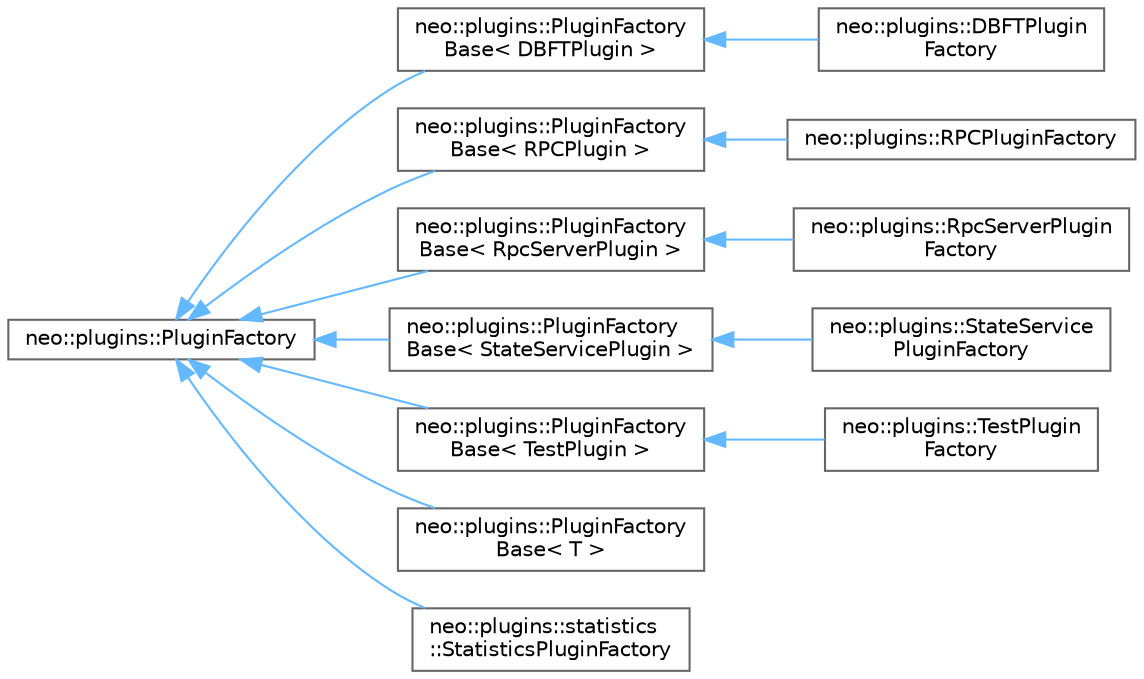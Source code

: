 digraph "Graphical Class Hierarchy"
{
 // LATEX_PDF_SIZE
  bgcolor="transparent";
  edge [fontname=Helvetica,fontsize=10,labelfontname=Helvetica,labelfontsize=10];
  node [fontname=Helvetica,fontsize=10,shape=box,height=0.2,width=0.4];
  rankdir="LR";
  Node0 [id="Node000000",label="neo::plugins::PluginFactory",height=0.2,width=0.4,color="grey40", fillcolor="white", style="filled",URL="$classneo_1_1plugins_1_1_plugin_factory.html",tooltip="Represents a plugin factory."];
  Node0 -> Node1 [id="edge279_Node000000_Node000001",dir="back",color="steelblue1",style="solid",tooltip=" "];
  Node1 [id="Node000001",label="neo::plugins::PluginFactory\lBase\< DBFTPlugin \>",height=0.2,width=0.4,color="grey40", fillcolor="white", style="filled",URL="$classneo_1_1plugins_1_1_plugin_factory_base.html",tooltip=" "];
  Node1 -> Node2 [id="edge280_Node000001_Node000002",dir="back",color="steelblue1",style="solid",tooltip=" "];
  Node2 [id="Node000002",label="neo::plugins::DBFTPlugin\lFactory",height=0.2,width=0.4,color="grey40", fillcolor="white", style="filled",URL="$classneo_1_1plugins_1_1_d_b_f_t_plugin_factory.html",tooltip="Represents a DBFT plugin factory."];
  Node0 -> Node3 [id="edge281_Node000000_Node000003",dir="back",color="steelblue1",style="solid",tooltip=" "];
  Node3 [id="Node000003",label="neo::plugins::PluginFactory\lBase\< RPCPlugin \>",height=0.2,width=0.4,color="grey40", fillcolor="white", style="filled",URL="$classneo_1_1plugins_1_1_plugin_factory_base.html",tooltip=" "];
  Node3 -> Node4 [id="edge282_Node000003_Node000004",dir="back",color="steelblue1",style="solid",tooltip=" "];
  Node4 [id="Node000004",label="neo::plugins::RPCPluginFactory",height=0.2,width=0.4,color="grey40", fillcolor="white", style="filled",URL="$classneo_1_1plugins_1_1_r_p_c_plugin_factory.html",tooltip="Represents an RPC plugin factory."];
  Node0 -> Node5 [id="edge283_Node000000_Node000005",dir="back",color="steelblue1",style="solid",tooltip=" "];
  Node5 [id="Node000005",label="neo::plugins::PluginFactory\lBase\< RpcServerPlugin \>",height=0.2,width=0.4,color="grey40", fillcolor="white", style="filled",URL="$classneo_1_1plugins_1_1_plugin_factory_base.html",tooltip=" "];
  Node5 -> Node6 [id="edge284_Node000005_Node000006",dir="back",color="steelblue1",style="solid",tooltip=" "];
  Node6 [id="Node000006",label="neo::plugins::RpcServerPlugin\lFactory",height=0.2,width=0.4,color="grey40", fillcolor="white", style="filled",URL="$classneo_1_1plugins_1_1_rpc_server_plugin_factory.html",tooltip="Represents an RPC server plugin factory."];
  Node0 -> Node7 [id="edge285_Node000000_Node000007",dir="back",color="steelblue1",style="solid",tooltip=" "];
  Node7 [id="Node000007",label="neo::plugins::PluginFactory\lBase\< StateServicePlugin \>",height=0.2,width=0.4,color="grey40", fillcolor="white", style="filled",URL="$classneo_1_1plugins_1_1_plugin_factory_base.html",tooltip=" "];
  Node7 -> Node8 [id="edge286_Node000007_Node000008",dir="back",color="steelblue1",style="solid",tooltip=" "];
  Node8 [id="Node000008",label="neo::plugins::StateService\lPluginFactory",height=0.2,width=0.4,color="grey40", fillcolor="white", style="filled",URL="$classneo_1_1plugins_1_1_state_service_plugin_factory.html",tooltip="Represents a state service plugin factory."];
  Node0 -> Node9 [id="edge287_Node000000_Node000009",dir="back",color="steelblue1",style="solid",tooltip=" "];
  Node9 [id="Node000009",label="neo::plugins::PluginFactory\lBase\< TestPlugin \>",height=0.2,width=0.4,color="grey40", fillcolor="white", style="filled",URL="$classneo_1_1plugins_1_1_plugin_factory_base.html",tooltip=" "];
  Node9 -> Node10 [id="edge288_Node000009_Node000010",dir="back",color="steelblue1",style="solid",tooltip=" "];
  Node10 [id="Node000010",label="neo::plugins::TestPlugin\lFactory",height=0.2,width=0.4,color="grey40", fillcolor="white", style="filled",URL="$classneo_1_1plugins_1_1_test_plugin_factory.html",tooltip="Represents a test plugin factory."];
  Node0 -> Node11 [id="edge289_Node000000_Node000011",dir="back",color="steelblue1",style="solid",tooltip=" "];
  Node11 [id="Node000011",label="neo::plugins::PluginFactory\lBase\< T \>",height=0.2,width=0.4,color="grey40", fillcolor="white", style="filled",URL="$classneo_1_1plugins_1_1_plugin_factory_base.html",tooltip="Represents a base plugin factory."];
  Node0 -> Node12 [id="edge290_Node000000_Node000012",dir="back",color="steelblue1",style="solid",tooltip=" "];
  Node12 [id="Node000012",label="neo::plugins::statistics\l::StatisticsPluginFactory",height=0.2,width=0.4,color="grey40", fillcolor="white", style="filled",URL="$classneo_1_1plugins_1_1statistics_1_1_statistics_plugin_factory.html",tooltip="Factory for creating statistics plugins."];
}
